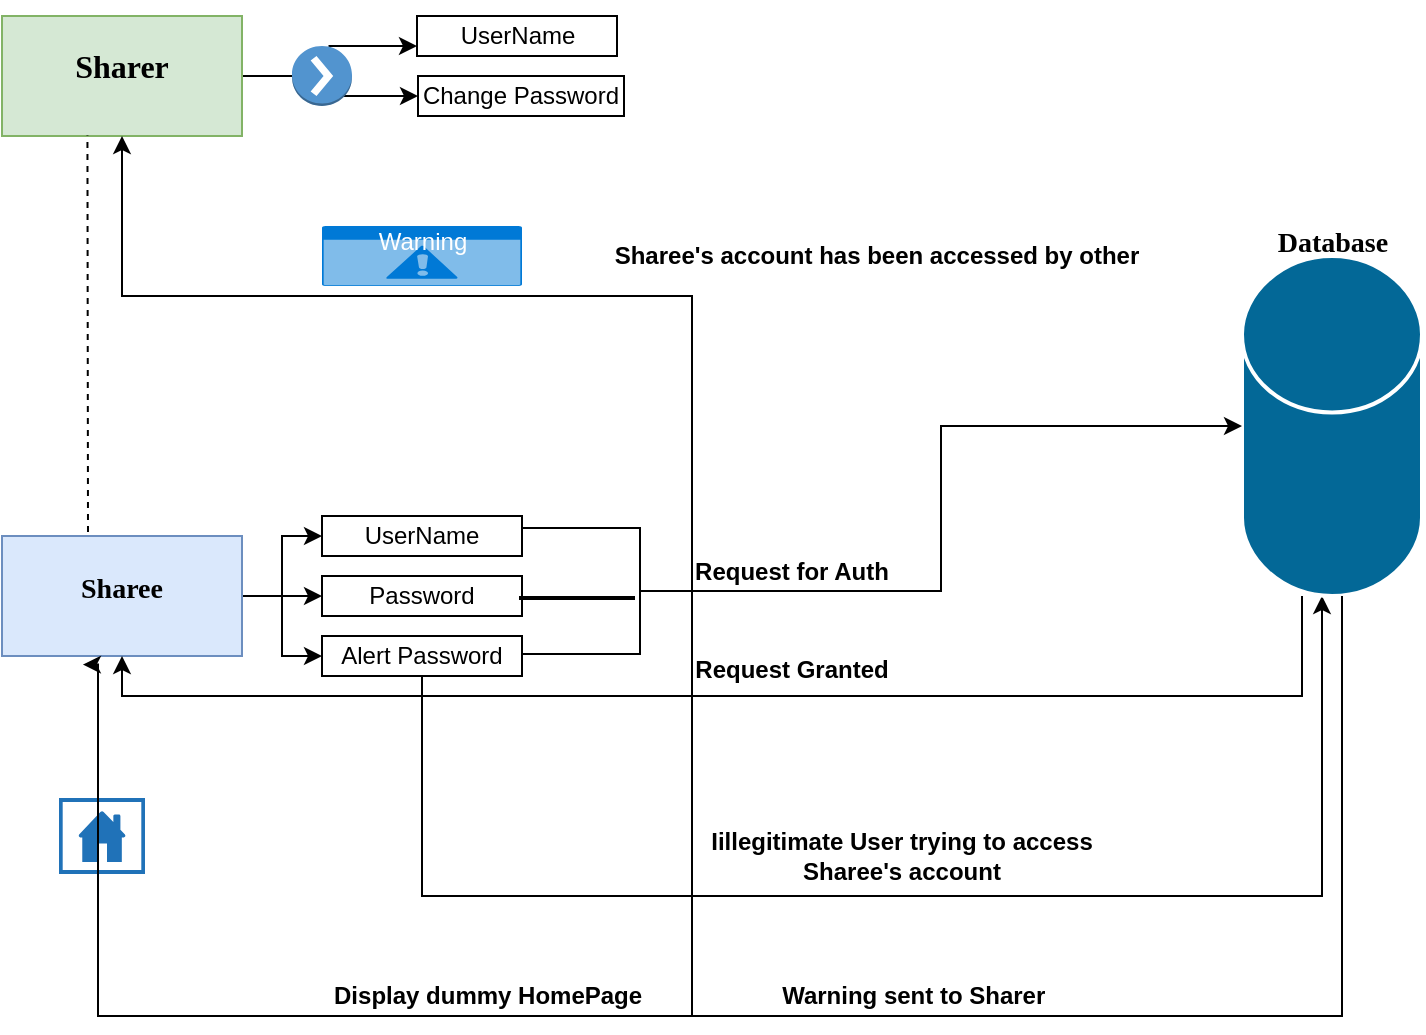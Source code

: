 <mxfile version="10.7.5" type="device"><diagram id="uIDP_LqUE9LtuqHHHiBP" name="Page-1"><mxGraphModel dx="992" dy="557" grid="1" gridSize="10" guides="1" tooltips="1" connect="1" arrows="1" fold="1" page="1" pageScale="1" pageWidth="850" pageHeight="1100" math="0" shadow="0"><root><mxCell id="0"/><mxCell id="1" parent="0"/><mxCell id="o6DJc-xklrIDavXex-5S-17" value="" style="edgeStyle=orthogonalEdgeStyle;rounded=0;orthogonalLoop=1;jettySize=auto;html=1;entryX=0;entryY=0.75;entryDx=0;entryDy=0;" edge="1" parent="1" source="o6DJc-xklrIDavXex-5S-1" target="o6DJc-xklrIDavXex-5S-5"><mxGeometry relative="1" as="geometry"/></mxCell><mxCell id="o6DJc-xklrIDavXex-5S-21" value="" style="edgeStyle=orthogonalEdgeStyle;rounded=0;orthogonalLoop=1;jettySize=auto;html=1;" edge="1" parent="1" source="o6DJc-xklrIDavXex-5S-1" target="o6DJc-xklrIDavXex-5S-6"><mxGeometry relative="1" as="geometry"/></mxCell><mxCell id="o6DJc-xklrIDavXex-5S-1" value="&lt;h1&gt;&lt;b&gt;&lt;font face=&quot;Times New Roman&quot; style=&quot;font-size: 16px&quot;&gt;Sharer&lt;/font&gt;&lt;/b&gt;&lt;/h1&gt;&lt;br&gt;" style="rounded=0;whiteSpace=wrap;html=1;fillColor=#d5e8d4;strokeColor=#82b366;" vertex="1" parent="1"><mxGeometry x="40" y="20" width="120" height="60" as="geometry"/></mxCell><mxCell id="o6DJc-xklrIDavXex-5S-25" value="" style="edgeStyle=orthogonalEdgeStyle;rounded=0;orthogonalLoop=1;jettySize=auto;html=1;" edge="1" parent="1" source="o6DJc-xklrIDavXex-5S-3" target="o6DJc-xklrIDavXex-5S-9"><mxGeometry relative="1" as="geometry"/></mxCell><mxCell id="o6DJc-xklrIDavXex-5S-26" style="edgeStyle=orthogonalEdgeStyle;rounded=0;orthogonalLoop=1;jettySize=auto;html=1;entryX=0;entryY=0.5;entryDx=0;entryDy=0;" edge="1" parent="1" source="o6DJc-xklrIDavXex-5S-3" target="o6DJc-xklrIDavXex-5S-8"><mxGeometry relative="1" as="geometry"/></mxCell><mxCell id="o6DJc-xklrIDavXex-5S-27" style="edgeStyle=orthogonalEdgeStyle;rounded=0;orthogonalLoop=1;jettySize=auto;html=1;entryX=0;entryY=0.5;entryDx=0;entryDy=0;" edge="1" parent="1" source="o6DJc-xklrIDavXex-5S-3" target="o6DJc-xklrIDavXex-5S-10"><mxGeometry relative="1" as="geometry"/></mxCell><mxCell id="o6DJc-xklrIDavXex-5S-3" value="&lt;h1&gt;&lt;b style=&quot;font-size: 14px&quot;&gt;&lt;font face=&quot;Times New Roman&quot;&gt;Sharee&lt;/font&gt;&lt;/b&gt;&lt;/h1&gt;&lt;br&gt;" style="rounded=0;whiteSpace=wrap;html=1;fillColor=#dae8fc;strokeColor=#6c8ebf;" vertex="1" parent="1"><mxGeometry x="40" y="280" width="120" height="60" as="geometry"/></mxCell><mxCell id="o6DJc-xklrIDavXex-5S-5" value="UserName" style="rounded=0;whiteSpace=wrap;html=1;" vertex="1" parent="1"><mxGeometry x="247.5" y="20" width="100" height="20" as="geometry"/></mxCell><mxCell id="o6DJc-xklrIDavXex-5S-6" value="Change Password" style="rounded=0;whiteSpace=wrap;html=1;" vertex="1" parent="1"><mxGeometry x="248" y="50" width="103" height="20" as="geometry"/></mxCell><mxCell id="o6DJc-xklrIDavXex-5S-8" value="UserName" style="rounded=0;whiteSpace=wrap;html=1;" vertex="1" parent="1"><mxGeometry x="200" y="270" width="100" height="20" as="geometry"/></mxCell><mxCell id="o6DJc-xklrIDavXex-5S-9" value="Password" style="rounded=0;whiteSpace=wrap;html=1;" vertex="1" parent="1"><mxGeometry x="200" y="300" width="100" height="20" as="geometry"/></mxCell><mxCell id="o6DJc-xklrIDavXex-5S-67" style="edgeStyle=orthogonalEdgeStyle;rounded=0;orthogonalLoop=1;jettySize=auto;html=1;" edge="1" parent="1" source="o6DJc-xklrIDavXex-5S-10" target="o6DJc-xklrIDavXex-5S-28"><mxGeometry relative="1" as="geometry"><mxPoint x="650" y="260" as="targetPoint"/><Array as="points"><mxPoint x="250" y="460"/><mxPoint x="700" y="460"/></Array></mxGeometry></mxCell><mxCell id="o6DJc-xklrIDavXex-5S-10" value="Alert Password" style="rounded=0;whiteSpace=wrap;html=1;" vertex="1" parent="1"><mxGeometry x="200" y="330" width="100" height="20" as="geometry"/></mxCell><mxCell id="o6DJc-xklrIDavXex-5S-38" style="edgeStyle=orthogonalEdgeStyle;rounded=0;orthogonalLoop=1;jettySize=auto;html=1;entryX=0.5;entryY=1;entryDx=0;entryDy=0;" edge="1" parent="1" target="o6DJc-xklrIDavXex-5S-1"><mxGeometry relative="1" as="geometry"><mxPoint x="385" y="520" as="sourcePoint"/><Array as="points"><mxPoint x="384" y="520"/><mxPoint x="385" y="520"/><mxPoint x="385" y="160"/><mxPoint x="100" y="160"/></Array></mxGeometry></mxCell><mxCell id="o6DJc-xklrIDavXex-5S-28" value="" style="shape=mxgraph.cisco.storage.relational_database;html=1;pointerEvents=1;dashed=0;fillColor=#036897;strokeColor=#ffffff;strokeWidth=2;verticalLabelPosition=bottom;verticalAlign=top;align=center;outlineConnect=0;" vertex="1" parent="1"><mxGeometry x="660" y="140" width="90" height="170" as="geometry"/></mxCell><mxCell id="o6DJc-xklrIDavXex-5S-40" value="&lt;b&gt;Display dummy HomePage&amp;nbsp; &amp;nbsp; &amp;nbsp; &amp;nbsp; &amp;nbsp; &amp;nbsp; &amp;nbsp; &amp;nbsp; &amp;nbsp; &amp;nbsp; &amp;nbsp;Warning sent to Sharer&amp;nbsp;&lt;/b&gt;" style="text;html=1;strokeColor=none;fillColor=none;align=center;verticalAlign=middle;whiteSpace=wrap;rounded=0;" vertex="1" parent="1"><mxGeometry x="197.5" y="500" width="375" height="20" as="geometry"/></mxCell><mxCell id="o6DJc-xklrIDavXex-5S-53" value="Warning" style="html=1;strokeColor=none;fillColor=#0079D6;labelPosition=center;verticalLabelPosition=middle;verticalAlign=top;align=center;fontSize=12;outlineConnect=0;spacingTop=-6;fontColor=#FFFFFF;shape=mxgraph.sitemap.warning;" vertex="1" parent="1"><mxGeometry x="200" y="125" width="100" height="30" as="geometry"/></mxCell><mxCell id="o6DJc-xklrIDavXex-5S-59" value="" style="shape=partialRectangle;whiteSpace=wrap;html=1;bottom=1;right=1;left=1;top=0;fillColor=none;routingCenterX=-0.5;rotation=-90;" vertex="1" parent="1"><mxGeometry x="298" y="278" width="63" height="59" as="geometry"/></mxCell><mxCell id="o6DJc-xklrIDavXex-5S-60" value="" style="line;strokeWidth=2;direction=south;html=1;rotation=-90;" vertex="1" parent="1"><mxGeometry x="322.5" y="282" width="10" height="58" as="geometry"/></mxCell><mxCell id="o6DJc-xklrIDavXex-5S-63" style="edgeStyle=orthogonalEdgeStyle;rounded=0;orthogonalLoop=1;jettySize=auto;html=1;exitX=0.5;exitY=1;exitDx=0;exitDy=0;" edge="1" parent="1" source="o6DJc-xklrIDavXex-5S-59" target="o6DJc-xklrIDavXex-5S-28"><mxGeometry relative="1" as="geometry"><mxPoint x="361" y="261.043" as="sourcePoint"/><mxPoint x="675" y="360.5" as="targetPoint"/></mxGeometry></mxCell><mxCell id="o6DJc-xklrIDavXex-5S-64" value="&lt;b&gt;Request for Auth&lt;/b&gt;" style="text;html=1;strokeColor=none;fillColor=none;align=center;verticalAlign=middle;whiteSpace=wrap;rounded=0;" vertex="1" parent="1"><mxGeometry x="380" y="287.5" width="110" height="20" as="geometry"/></mxCell><mxCell id="o6DJc-xklrIDavXex-5S-65" style="edgeStyle=orthogonalEdgeStyle;rounded=0;orthogonalLoop=1;jettySize=auto;html=1;entryX=1;entryY=0.5;entryDx=0;entryDy=0;" edge="1" parent="1" source="o6DJc-xklrIDavXex-5S-28"><mxGeometry relative="1" as="geometry"><mxPoint x="100" y="340" as="targetPoint"/><mxPoint x="650" y="250" as="sourcePoint"/><Array as="points"><mxPoint x="690" y="360"/><mxPoint x="100" y="360"/></Array></mxGeometry></mxCell><mxCell id="o6DJc-xklrIDavXex-5S-66" value="&lt;b&gt;Request Granted&lt;/b&gt;" style="text;html=1;strokeColor=none;fillColor=none;align=center;verticalAlign=middle;whiteSpace=wrap;rounded=0;" vertex="1" parent="1"><mxGeometry x="385" y="337" width="100" height="20" as="geometry"/></mxCell><mxCell id="o6DJc-xklrIDavXex-5S-68" value="&lt;b&gt;&lt;span&gt;Iillegitimate&lt;/span&gt;&amp;nbsp;User trying to access Sharee's account&lt;/b&gt;" style="text;html=1;strokeColor=none;fillColor=none;align=center;verticalAlign=middle;whiteSpace=wrap;rounded=0;" vertex="1" parent="1"><mxGeometry x="375" y="430" width="230" height="20" as="geometry"/></mxCell><mxCell id="o6DJc-xklrIDavXex-5S-56" value="" style="pointerEvents=1;shadow=0;dashed=0;html=1;strokeColor=none;labelPosition=center;verticalLabelPosition=bottom;verticalAlign=top;outlineConnect=0;align=center;shape=mxgraph.office.concepts.home_page;fillColor=#2072B8;" vertex="1" parent="1"><mxGeometry x="68.5" y="411" width="43" height="38" as="geometry"/></mxCell><mxCell id="o6DJc-xklrIDavXex-5S-70" style="edgeStyle=orthogonalEdgeStyle;rounded=0;orthogonalLoop=1;jettySize=auto;html=1;entryX=0.337;entryY=1.071;entryDx=0;entryDy=0;entryPerimeter=0;" edge="1" parent="1" source="o6DJc-xklrIDavXex-5S-28" target="o6DJc-xklrIDavXex-5S-3"><mxGeometry relative="1" as="geometry"><mxPoint x="88" y="345" as="targetPoint"/><mxPoint x="710" y="310" as="sourcePoint"/><Array as="points"><mxPoint x="710" y="520"/><mxPoint x="88" y="520"/><mxPoint x="88" y="344"/></Array></mxGeometry></mxCell><mxCell id="o6DJc-xklrIDavXex-5S-71" value="&lt;b&gt;Sharee's account has been accessed by other&lt;/b&gt;" style="text;html=1;strokeColor=none;fillColor=none;align=center;verticalAlign=middle;whiteSpace=wrap;rounded=0;" vertex="1" parent="1"><mxGeometry x="329.5" y="125" width="295" height="30" as="geometry"/></mxCell><mxCell id="o6DJc-xklrIDavXex-5S-84" value="" style="outlineConnect=0;dashed=0;verticalLabelPosition=bottom;verticalAlign=top;align=center;html=1;shape=mxgraph.aws3.action;fillColor=#5294CF;gradientColor=none;" vertex="1" parent="1"><mxGeometry x="185" y="35" width="30" height="30" as="geometry"/></mxCell><mxCell id="o6DJc-xklrIDavXex-5S-86" value="&lt;h1&gt;&lt;b&gt;&lt;font style=&quot;font-size: 14px&quot; face=&quot;Times New Roman&quot;&gt;Database&lt;/font&gt;&lt;/b&gt;&lt;/h1&gt;" style="text;html=1;strokeColor=none;fillColor=none;align=center;verticalAlign=middle;whiteSpace=wrap;rounded=0;direction=south;" vertex="1" parent="1"><mxGeometry x="667.5" y="120" width="75" height="20" as="geometry"/></mxCell><mxCell id="o6DJc-xklrIDavXex-5S-88" value="" style="endArrow=none;dashed=1;html=1;entryX=0.356;entryY=0.996;entryDx=0;entryDy=0;entryPerimeter=0;" edge="1" parent="1" target="o6DJc-xklrIDavXex-5S-1"><mxGeometry width="50" height="50" relative="1" as="geometry"><mxPoint x="83" y="278" as="sourcePoint"/><mxPoint x="93.5" y="180" as="targetPoint"/></mxGeometry></mxCell></root></mxGraphModel></diagram></mxfile>